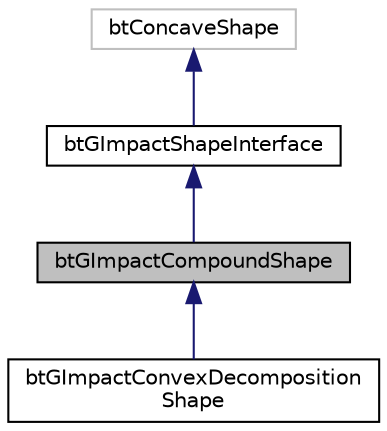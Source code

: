 digraph "btGImpactCompoundShape"
{
  edge [fontname="Helvetica",fontsize="10",labelfontname="Helvetica",labelfontsize="10"];
  node [fontname="Helvetica",fontsize="10",shape=record];
  Node1 [label="btGImpactCompoundShape",height=0.2,width=0.4,color="black", fillcolor="grey75", style="filled", fontcolor="black"];
  Node2 -> Node1 [dir="back",color="midnightblue",fontsize="10",style="solid",fontname="Helvetica"];
  Node2 [label="btGImpactShapeInterface",height=0.2,width=0.4,color="black", fillcolor="white", style="filled",URL="$classbt_g_impact_shape_interface.html",tooltip="Base class for gimpact shapes. "];
  Node3 -> Node2 [dir="back",color="midnightblue",fontsize="10",style="solid",fontname="Helvetica"];
  Node3 [label="btConcaveShape",height=0.2,width=0.4,color="grey75", fillcolor="white", style="filled"];
  Node1 -> Node4 [dir="back",color="midnightblue",fontsize="10",style="solid",fontname="Helvetica"];
  Node4 [label="btGImpactConvexDecomposition\lShape",height=0.2,width=0.4,color="black", fillcolor="white", style="filled",URL="$classbt_g_impact_convex_decomposition_shape.html",tooltip="This class creates a decomposition from a trimesh. "];
}
